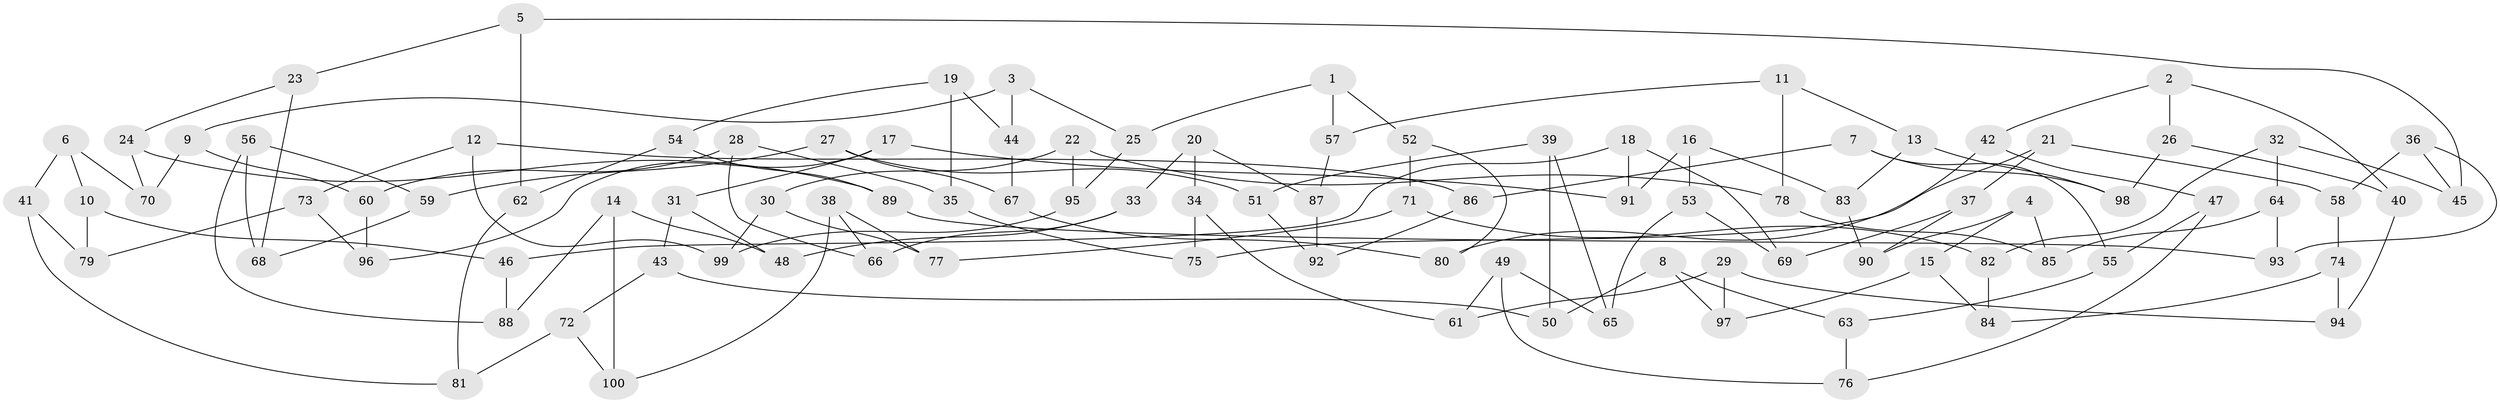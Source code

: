 // Generated by graph-tools (version 1.1) at 2025/11/02/21/25 10:11:15]
// undirected, 100 vertices, 150 edges
graph export_dot {
graph [start="1"]
  node [color=gray90,style=filled];
  1;
  2;
  3;
  4;
  5;
  6;
  7;
  8;
  9;
  10;
  11;
  12;
  13;
  14;
  15;
  16;
  17;
  18;
  19;
  20;
  21;
  22;
  23;
  24;
  25;
  26;
  27;
  28;
  29;
  30;
  31;
  32;
  33;
  34;
  35;
  36;
  37;
  38;
  39;
  40;
  41;
  42;
  43;
  44;
  45;
  46;
  47;
  48;
  49;
  50;
  51;
  52;
  53;
  54;
  55;
  56;
  57;
  58;
  59;
  60;
  61;
  62;
  63;
  64;
  65;
  66;
  67;
  68;
  69;
  70;
  71;
  72;
  73;
  74;
  75;
  76;
  77;
  78;
  79;
  80;
  81;
  82;
  83;
  84;
  85;
  86;
  87;
  88;
  89;
  90;
  91;
  92;
  93;
  94;
  95;
  96;
  97;
  98;
  99;
  100;
  1 -- 52;
  1 -- 57;
  1 -- 25;
  2 -- 26;
  2 -- 40;
  2 -- 42;
  3 -- 9;
  3 -- 25;
  3 -- 44;
  4 -- 15;
  4 -- 85;
  4 -- 90;
  5 -- 62;
  5 -- 45;
  5 -- 23;
  6 -- 70;
  6 -- 10;
  6 -- 41;
  7 -- 86;
  7 -- 55;
  7 -- 98;
  8 -- 50;
  8 -- 97;
  8 -- 63;
  9 -- 70;
  9 -- 60;
  10 -- 46;
  10 -- 79;
  11 -- 57;
  11 -- 78;
  11 -- 13;
  12 -- 86;
  12 -- 99;
  12 -- 73;
  13 -- 83;
  13 -- 98;
  14 -- 88;
  14 -- 48;
  14 -- 100;
  15 -- 84;
  15 -- 97;
  16 -- 53;
  16 -- 83;
  16 -- 91;
  17 -- 91;
  17 -- 31;
  17 -- 96;
  18 -- 91;
  18 -- 46;
  18 -- 69;
  19 -- 35;
  19 -- 44;
  19 -- 54;
  20 -- 34;
  20 -- 87;
  20 -- 33;
  21 -- 75;
  21 -- 58;
  21 -- 37;
  22 -- 30;
  22 -- 78;
  22 -- 95;
  23 -- 24;
  23 -- 68;
  24 -- 89;
  24 -- 70;
  25 -- 95;
  26 -- 98;
  26 -- 40;
  27 -- 67;
  27 -- 51;
  27 -- 59;
  28 -- 60;
  28 -- 35;
  28 -- 66;
  29 -- 94;
  29 -- 97;
  29 -- 61;
  30 -- 99;
  30 -- 77;
  31 -- 48;
  31 -- 43;
  32 -- 64;
  32 -- 82;
  32 -- 45;
  33 -- 48;
  33 -- 66;
  34 -- 75;
  34 -- 61;
  35 -- 75;
  36 -- 93;
  36 -- 58;
  36 -- 45;
  37 -- 69;
  37 -- 90;
  38 -- 77;
  38 -- 100;
  38 -- 66;
  39 -- 50;
  39 -- 65;
  39 -- 51;
  40 -- 94;
  41 -- 81;
  41 -- 79;
  42 -- 47;
  42 -- 80;
  43 -- 50;
  43 -- 72;
  44 -- 67;
  46 -- 88;
  47 -- 55;
  47 -- 76;
  49 -- 76;
  49 -- 61;
  49 -- 65;
  51 -- 92;
  52 -- 80;
  52 -- 71;
  53 -- 65;
  53 -- 69;
  54 -- 89;
  54 -- 62;
  55 -- 63;
  56 -- 59;
  56 -- 88;
  56 -- 68;
  57 -- 87;
  58 -- 74;
  59 -- 68;
  60 -- 96;
  62 -- 81;
  63 -- 76;
  64 -- 93;
  64 -- 85;
  67 -- 80;
  71 -- 77;
  71 -- 82;
  72 -- 100;
  72 -- 81;
  73 -- 96;
  73 -- 79;
  74 -- 84;
  74 -- 94;
  78 -- 85;
  82 -- 84;
  83 -- 90;
  86 -- 92;
  87 -- 92;
  89 -- 93;
  95 -- 99;
}
